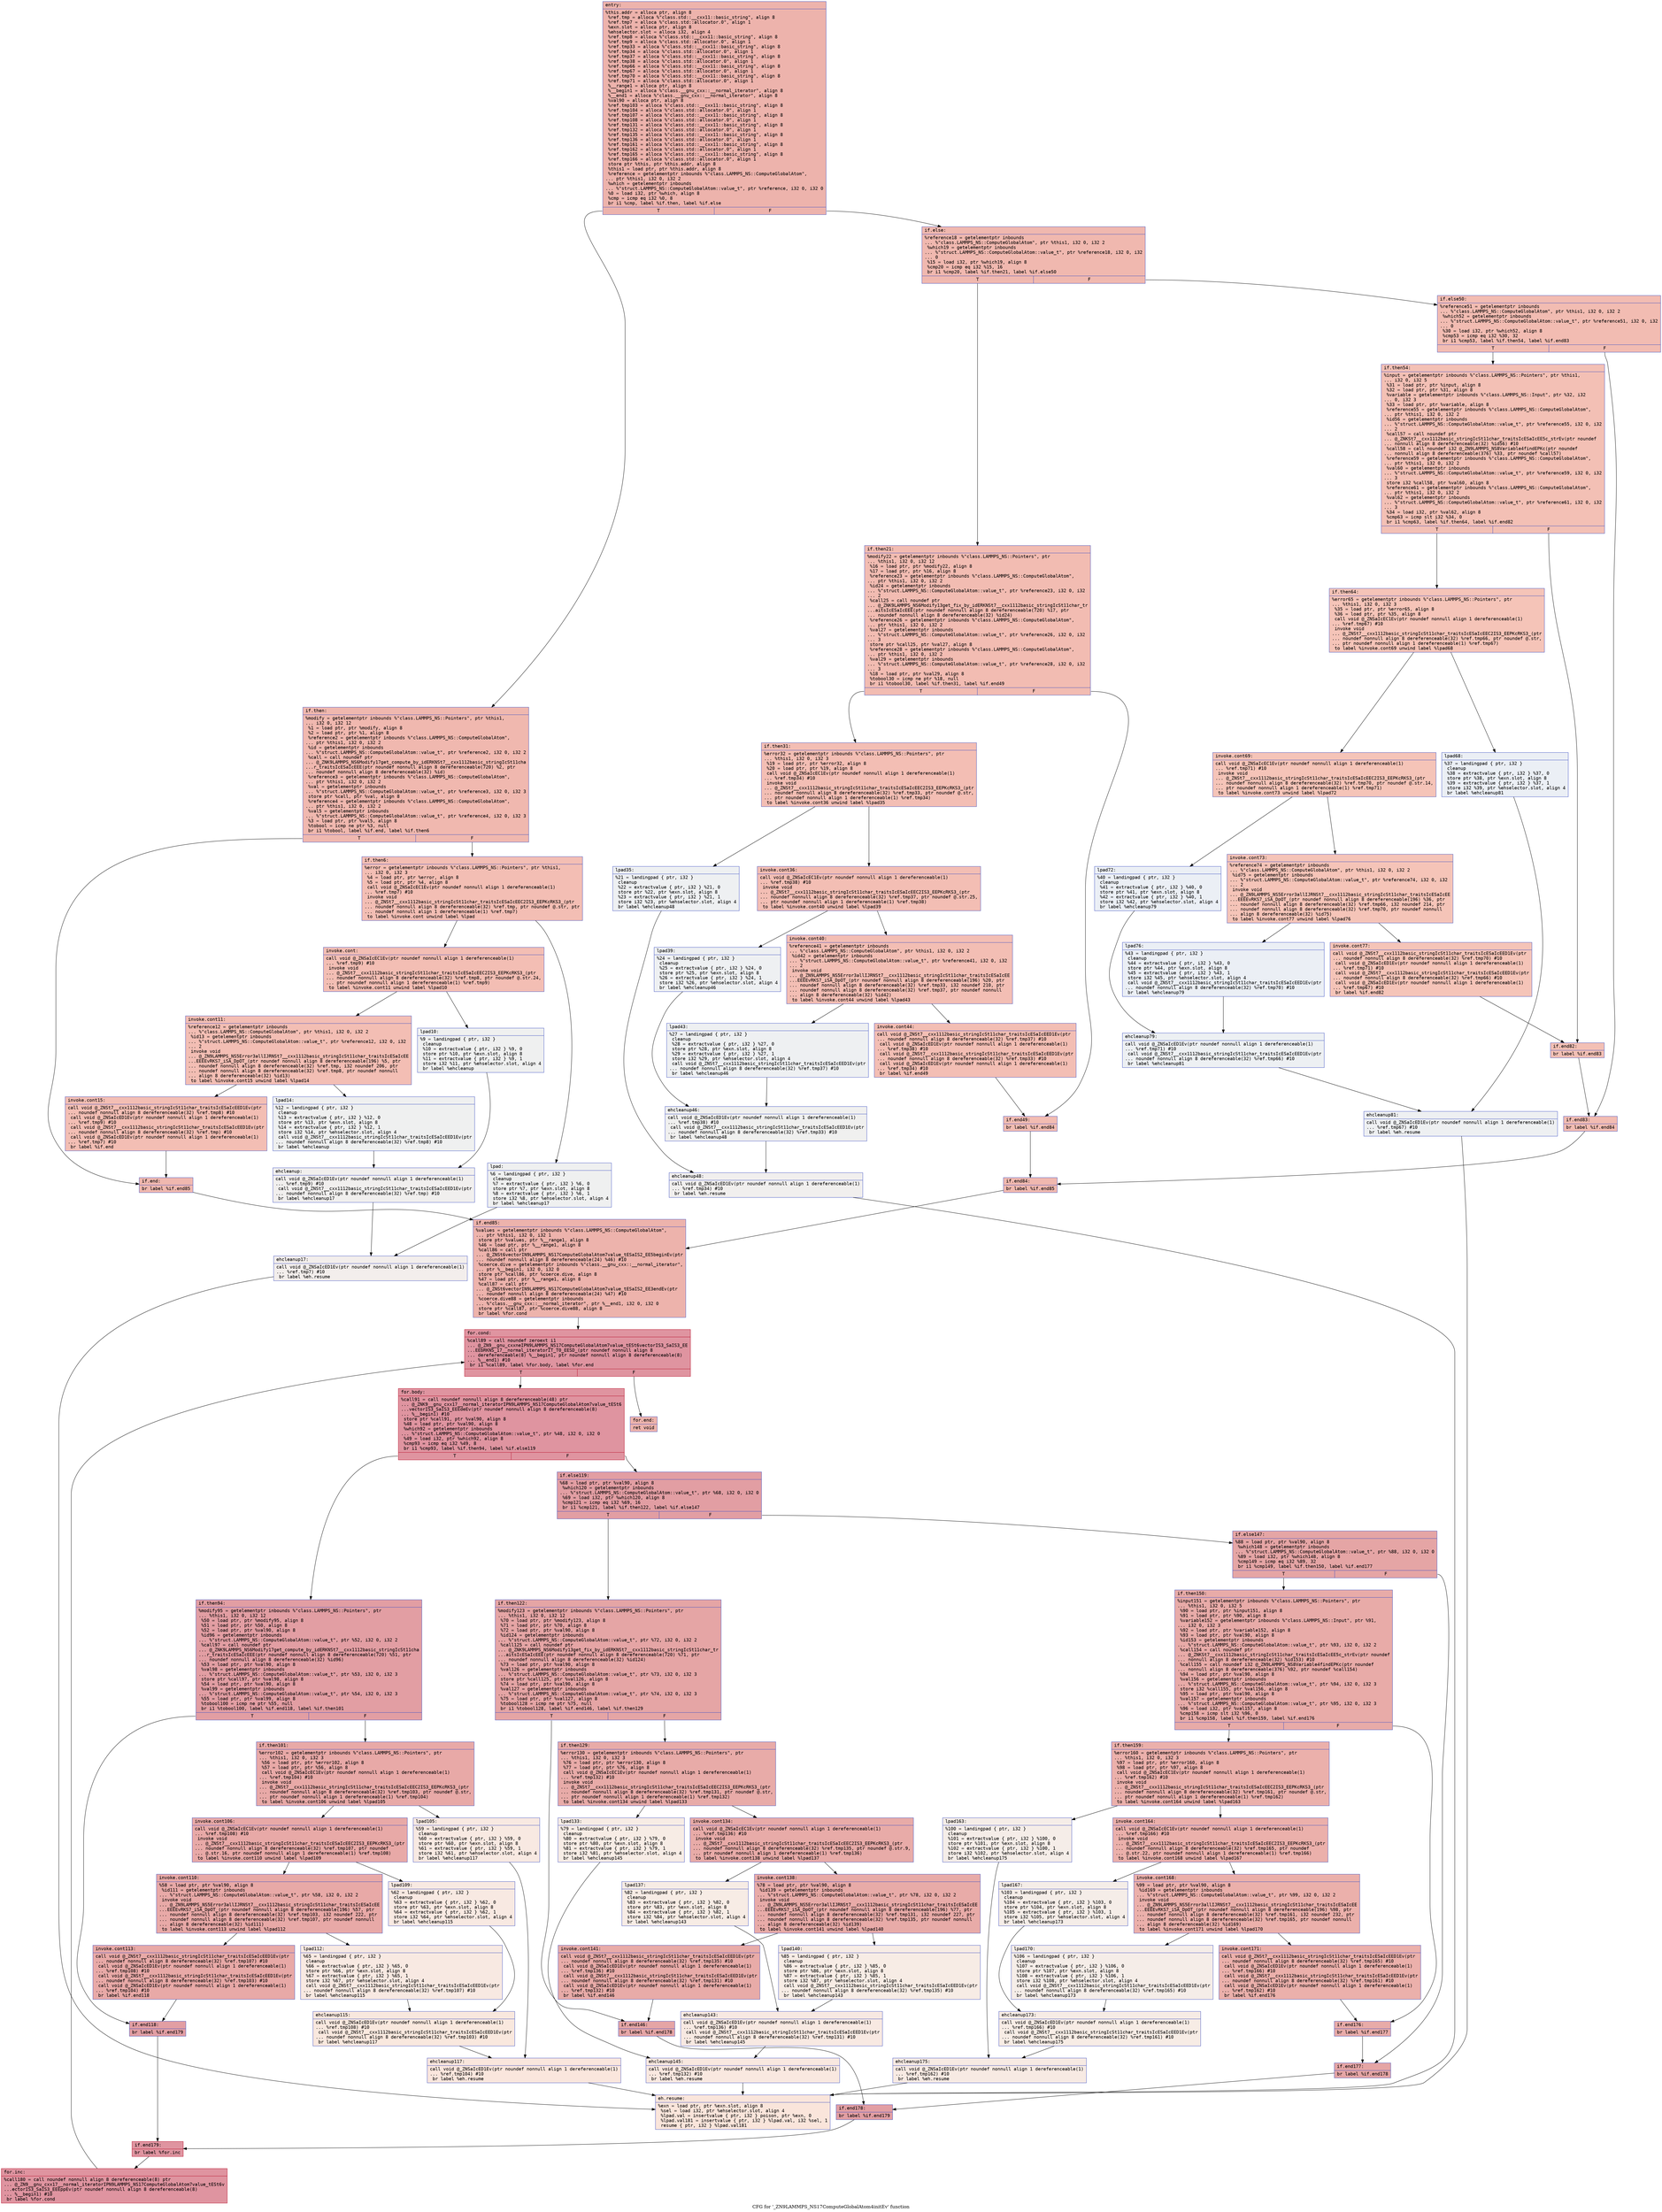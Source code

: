 digraph "CFG for '_ZN9LAMMPS_NS17ComputeGlobalAtom4initEv' function" {
	label="CFG for '_ZN9LAMMPS_NS17ComputeGlobalAtom4initEv' function";

	Node0x56131eb6e160 [shape=record,color="#3d50c3ff", style=filled, fillcolor="#d6524470" fontname="Courier",label="{entry:\l|  %this.addr = alloca ptr, align 8\l  %ref.tmp = alloca %\"class.std::__cxx11::basic_string\", align 8\l  %ref.tmp7 = alloca %\"class.std::allocator.0\", align 1\l  %exn.slot = alloca ptr, align 8\l  %ehselector.slot = alloca i32, align 4\l  %ref.tmp8 = alloca %\"class.std::__cxx11::basic_string\", align 8\l  %ref.tmp9 = alloca %\"class.std::allocator.0\", align 1\l  %ref.tmp33 = alloca %\"class.std::__cxx11::basic_string\", align 8\l  %ref.tmp34 = alloca %\"class.std::allocator.0\", align 1\l  %ref.tmp37 = alloca %\"class.std::__cxx11::basic_string\", align 8\l  %ref.tmp38 = alloca %\"class.std::allocator.0\", align 1\l  %ref.tmp66 = alloca %\"class.std::__cxx11::basic_string\", align 8\l  %ref.tmp67 = alloca %\"class.std::allocator.0\", align 1\l  %ref.tmp70 = alloca %\"class.std::__cxx11::basic_string\", align 8\l  %ref.tmp71 = alloca %\"class.std::allocator.0\", align 1\l  %__range1 = alloca ptr, align 8\l  %__begin1 = alloca %\"class.__gnu_cxx::__normal_iterator\", align 8\l  %__end1 = alloca %\"class.__gnu_cxx::__normal_iterator\", align 8\l  %val90 = alloca ptr, align 8\l  %ref.tmp103 = alloca %\"class.std::__cxx11::basic_string\", align 8\l  %ref.tmp104 = alloca %\"class.std::allocator.0\", align 1\l  %ref.tmp107 = alloca %\"class.std::__cxx11::basic_string\", align 8\l  %ref.tmp108 = alloca %\"class.std::allocator.0\", align 1\l  %ref.tmp131 = alloca %\"class.std::__cxx11::basic_string\", align 8\l  %ref.tmp132 = alloca %\"class.std::allocator.0\", align 1\l  %ref.tmp135 = alloca %\"class.std::__cxx11::basic_string\", align 8\l  %ref.tmp136 = alloca %\"class.std::allocator.0\", align 1\l  %ref.tmp161 = alloca %\"class.std::__cxx11::basic_string\", align 8\l  %ref.tmp162 = alloca %\"class.std::allocator.0\", align 1\l  %ref.tmp165 = alloca %\"class.std::__cxx11::basic_string\", align 8\l  %ref.tmp166 = alloca %\"class.std::allocator.0\", align 1\l  store ptr %this, ptr %this.addr, align 8\l  %this1 = load ptr, ptr %this.addr, align 8\l  %reference = getelementptr inbounds %\"class.LAMMPS_NS::ComputeGlobalAtom\",\l... ptr %this1, i32 0, i32 2\l  %which = getelementptr inbounds\l... %\"struct.LAMMPS_NS::ComputeGlobalAtom::value_t\", ptr %reference, i32 0, i32 0\l  %0 = load i32, ptr %which, align 8\l  %cmp = icmp eq i32 %0, 8\l  br i1 %cmp, label %if.then, label %if.else\l|{<s0>T|<s1>F}}"];
	Node0x56131eb6e160:s0 -> Node0x56131eb6fcc0[tooltip="entry -> if.then\nProbability 50.00%" ];
	Node0x56131eb6e160:s1 -> Node0x56131eb6fd30[tooltip="entry -> if.else\nProbability 50.00%" ];
	Node0x56131eb6fcc0 [shape=record,color="#3d50c3ff", style=filled, fillcolor="#dc5d4a70" fontname="Courier",label="{if.then:\l|  %modify = getelementptr inbounds %\"class.LAMMPS_NS::Pointers\", ptr %this1,\l... i32 0, i32 12\l  %1 = load ptr, ptr %modify, align 8\l  %2 = load ptr, ptr %1, align 8\l  %reference2 = getelementptr inbounds %\"class.LAMMPS_NS::ComputeGlobalAtom\",\l... ptr %this1, i32 0, i32 2\l  %id = getelementptr inbounds\l... %\"struct.LAMMPS_NS::ComputeGlobalAtom::value_t\", ptr %reference2, i32 0, i32 2\l  %call = call noundef ptr\l... @_ZNK9LAMMPS_NS6Modify17get_compute_by_idERKNSt7__cxx1112basic_stringIcSt11cha\l...r_traitsIcESaIcEEE(ptr noundef nonnull align 8 dereferenceable(720) %2, ptr\l... noundef nonnull align 8 dereferenceable(32) %id)\l  %reference3 = getelementptr inbounds %\"class.LAMMPS_NS::ComputeGlobalAtom\",\l... ptr %this1, i32 0, i32 2\l  %val = getelementptr inbounds\l... %\"struct.LAMMPS_NS::ComputeGlobalAtom::value_t\", ptr %reference3, i32 0, i32 3\l  store ptr %call, ptr %val, align 8\l  %reference4 = getelementptr inbounds %\"class.LAMMPS_NS::ComputeGlobalAtom\",\l... ptr %this1, i32 0, i32 2\l  %val5 = getelementptr inbounds\l... %\"struct.LAMMPS_NS::ComputeGlobalAtom::value_t\", ptr %reference4, i32 0, i32 3\l  %3 = load ptr, ptr %val5, align 8\l  %tobool = icmp ne ptr %3, null\l  br i1 %tobool, label %if.end, label %if.then6\l|{<s0>T|<s1>F}}"];
	Node0x56131eb6fcc0:s0 -> Node0x56131eb70980[tooltip="if.then -> if.end\nProbability 62.50%" ];
	Node0x56131eb6fcc0:s1 -> Node0x56131eb71010[tooltip="if.then -> if.then6\nProbability 37.50%" ];
	Node0x56131eb71010 [shape=record,color="#3d50c3ff", style=filled, fillcolor="#e36c5570" fontname="Courier",label="{if.then6:\l|  %error = getelementptr inbounds %\"class.LAMMPS_NS::Pointers\", ptr %this1,\l... i32 0, i32 3\l  %4 = load ptr, ptr %error, align 8\l  %5 = load ptr, ptr %4, align 8\l  call void @_ZNSaIcEC1Ev(ptr noundef nonnull align 1 dereferenceable(1)\l... %ref.tmp7) #10\l  invoke void\l... @_ZNSt7__cxx1112basic_stringIcSt11char_traitsIcESaIcEEC2IS3_EEPKcRKS3_(ptr\l... noundef nonnull align 8 dereferenceable(32) %ref.tmp, ptr noundef @.str, ptr\l... noundef nonnull align 1 dereferenceable(1) %ref.tmp7)\l          to label %invoke.cont unwind label %lpad\l}"];
	Node0x56131eb71010 -> Node0x56131eb714a0[tooltip="if.then6 -> invoke.cont\nProbability 100.00%" ];
	Node0x56131eb71010 -> Node0x56131eb71520[tooltip="if.then6 -> lpad\nProbability 0.00%" ];
	Node0x56131eb714a0 [shape=record,color="#3d50c3ff", style=filled, fillcolor="#e36c5570" fontname="Courier",label="{invoke.cont:\l|  call void @_ZNSaIcEC1Ev(ptr noundef nonnull align 1 dereferenceable(1)\l... %ref.tmp9) #10\l  invoke void\l... @_ZNSt7__cxx1112basic_stringIcSt11char_traitsIcESaIcEEC2IS3_EEPKcRKS3_(ptr\l... noundef nonnull align 8 dereferenceable(32) %ref.tmp8, ptr noundef @.str.24,\l... ptr noundef nonnull align 1 dereferenceable(1) %ref.tmp9)\l          to label %invoke.cont11 unwind label %lpad10\l}"];
	Node0x56131eb714a0 -> Node0x56131eb71840[tooltip="invoke.cont -> invoke.cont11\nProbability 100.00%" ];
	Node0x56131eb714a0 -> Node0x56131eb71890[tooltip="invoke.cont -> lpad10\nProbability 0.00%" ];
	Node0x56131eb71840 [shape=record,color="#3d50c3ff", style=filled, fillcolor="#e36c5570" fontname="Courier",label="{invoke.cont11:\l|  %reference12 = getelementptr inbounds\l... %\"class.LAMMPS_NS::ComputeGlobalAtom\", ptr %this1, i32 0, i32 2\l  %id13 = getelementptr inbounds\l... %\"struct.LAMMPS_NS::ComputeGlobalAtom::value_t\", ptr %reference12, i32 0, i32\l... 2\l  invoke void\l... @_ZN9LAMMPS_NS5Error3allIJRNSt7__cxx1112basic_stringIcSt11char_traitsIcESaIcEE\l...EEEEvRKS7_iSA_DpOT_(ptr noundef nonnull align 8 dereferenceable(196) %5, ptr\l... noundef nonnull align 8 dereferenceable(32) %ref.tmp, i32 noundef 206, ptr\l... noundef nonnull align 8 dereferenceable(32) %ref.tmp8, ptr noundef nonnull\l... align 8 dereferenceable(32) %id13)\l          to label %invoke.cont15 unwind label %lpad14\l}"];
	Node0x56131eb71840 -> Node0x56131eb717f0[tooltip="invoke.cont11 -> invoke.cont15\nProbability 100.00%" ];
	Node0x56131eb71840 -> Node0x56131eb71d00[tooltip="invoke.cont11 -> lpad14\nProbability 0.00%" ];
	Node0x56131eb717f0 [shape=record,color="#3d50c3ff", style=filled, fillcolor="#e36c5570" fontname="Courier",label="{invoke.cont15:\l|  call void @_ZNSt7__cxx1112basic_stringIcSt11char_traitsIcESaIcEED1Ev(ptr\l... noundef nonnull align 8 dereferenceable(32) %ref.tmp8) #10\l  call void @_ZNSaIcED1Ev(ptr noundef nonnull align 1 dereferenceable(1)\l... %ref.tmp9) #10\l  call void @_ZNSt7__cxx1112basic_stringIcSt11char_traitsIcESaIcEED1Ev(ptr\l... noundef nonnull align 8 dereferenceable(32) %ref.tmp) #10\l  call void @_ZNSaIcED1Ev(ptr noundef nonnull align 1 dereferenceable(1)\l... %ref.tmp7) #10\l  br label %if.end\l}"];
	Node0x56131eb717f0 -> Node0x56131eb70980[tooltip="invoke.cont15 -> if.end\nProbability 100.00%" ];
	Node0x56131eb71520 [shape=record,color="#3d50c3ff", style=filled, fillcolor="#dbdcde70" fontname="Courier",label="{lpad:\l|  %6 = landingpad \{ ptr, i32 \}\l          cleanup\l  %7 = extractvalue \{ ptr, i32 \} %6, 0\l  store ptr %7, ptr %exn.slot, align 8\l  %8 = extractvalue \{ ptr, i32 \} %6, 1\l  store i32 %8, ptr %ehselector.slot, align 4\l  br label %ehcleanup17\l}"];
	Node0x56131eb71520 -> Node0x56131eb724f0[tooltip="lpad -> ehcleanup17\nProbability 100.00%" ];
	Node0x56131eb71890 [shape=record,color="#3d50c3ff", style=filled, fillcolor="#dbdcde70" fontname="Courier",label="{lpad10:\l|  %9 = landingpad \{ ptr, i32 \}\l          cleanup\l  %10 = extractvalue \{ ptr, i32 \} %9, 0\l  store ptr %10, ptr %exn.slot, align 8\l  %11 = extractvalue \{ ptr, i32 \} %9, 1\l  store i32 %11, ptr %ehselector.slot, align 4\l  br label %ehcleanup\l}"];
	Node0x56131eb71890 -> Node0x56131eb727f0[tooltip="lpad10 -> ehcleanup\nProbability 100.00%" ];
	Node0x56131eb71d00 [shape=record,color="#3d50c3ff", style=filled, fillcolor="#dbdcde70" fontname="Courier",label="{lpad14:\l|  %12 = landingpad \{ ptr, i32 \}\l          cleanup\l  %13 = extractvalue \{ ptr, i32 \} %12, 0\l  store ptr %13, ptr %exn.slot, align 8\l  %14 = extractvalue \{ ptr, i32 \} %12, 1\l  store i32 %14, ptr %ehselector.slot, align 4\l  call void @_ZNSt7__cxx1112basic_stringIcSt11char_traitsIcESaIcEED1Ev(ptr\l... noundef nonnull align 8 dereferenceable(32) %ref.tmp8) #10\l  br label %ehcleanup\l}"];
	Node0x56131eb71d00 -> Node0x56131eb727f0[tooltip="lpad14 -> ehcleanup\nProbability 100.00%" ];
	Node0x56131eb727f0 [shape=record,color="#3d50c3ff", style=filled, fillcolor="#e0dbd870" fontname="Courier",label="{ehcleanup:\l|  call void @_ZNSaIcED1Ev(ptr noundef nonnull align 1 dereferenceable(1)\l... %ref.tmp9) #10\l  call void @_ZNSt7__cxx1112basic_stringIcSt11char_traitsIcESaIcEED1Ev(ptr\l... noundef nonnull align 8 dereferenceable(32) %ref.tmp) #10\l  br label %ehcleanup17\l}"];
	Node0x56131eb727f0 -> Node0x56131eb724f0[tooltip="ehcleanup -> ehcleanup17\nProbability 100.00%" ];
	Node0x56131eb724f0 [shape=record,color="#3d50c3ff", style=filled, fillcolor="#e3d9d370" fontname="Courier",label="{ehcleanup17:\l|  call void @_ZNSaIcED1Ev(ptr noundef nonnull align 1 dereferenceable(1)\l... %ref.tmp7) #10\l  br label %eh.resume\l}"];
	Node0x56131eb724f0 -> Node0x56131eb73100[tooltip="ehcleanup17 -> eh.resume\nProbability 100.00%" ];
	Node0x56131eb70980 [shape=record,color="#3d50c3ff", style=filled, fillcolor="#dc5d4a70" fontname="Courier",label="{if.end:\l|  br label %if.end85\l}"];
	Node0x56131eb70980 -> Node0x56131eb731c0[tooltip="if.end -> if.end85\nProbability 100.00%" ];
	Node0x56131eb6fd30 [shape=record,color="#3d50c3ff", style=filled, fillcolor="#dc5d4a70" fontname="Courier",label="{if.else:\l|  %reference18 = getelementptr inbounds\l... %\"class.LAMMPS_NS::ComputeGlobalAtom\", ptr %this1, i32 0, i32 2\l  %which19 = getelementptr inbounds\l... %\"struct.LAMMPS_NS::ComputeGlobalAtom::value_t\", ptr %reference18, i32 0, i32\l... 0\l  %15 = load i32, ptr %which19, align 8\l  %cmp20 = icmp eq i32 %15, 16\l  br i1 %cmp20, label %if.then21, label %if.else50\l|{<s0>T|<s1>F}}"];
	Node0x56131eb6fd30:s0 -> Node0x56131eb73590[tooltip="if.else -> if.then21\nProbability 50.00%" ];
	Node0x56131eb6fd30:s1 -> Node0x56131eb73610[tooltip="if.else -> if.else50\nProbability 50.00%" ];
	Node0x56131eb73590 [shape=record,color="#3d50c3ff", style=filled, fillcolor="#e1675170" fontname="Courier",label="{if.then21:\l|  %modify22 = getelementptr inbounds %\"class.LAMMPS_NS::Pointers\", ptr\l... %this1, i32 0, i32 12\l  %16 = load ptr, ptr %modify22, align 8\l  %17 = load ptr, ptr %16, align 8\l  %reference23 = getelementptr inbounds %\"class.LAMMPS_NS::ComputeGlobalAtom\",\l... ptr %this1, i32 0, i32 2\l  %id24 = getelementptr inbounds\l... %\"struct.LAMMPS_NS::ComputeGlobalAtom::value_t\", ptr %reference23, i32 0, i32\l... 2\l  %call25 = call noundef ptr\l... @_ZNK9LAMMPS_NS6Modify13get_fix_by_idERKNSt7__cxx1112basic_stringIcSt11char_tr\l...aitsIcESaIcEEE(ptr noundef nonnull align 8 dereferenceable(720) %17, ptr\l... noundef nonnull align 8 dereferenceable(32) %id24)\l  %reference26 = getelementptr inbounds %\"class.LAMMPS_NS::ComputeGlobalAtom\",\l... ptr %this1, i32 0, i32 2\l  %val27 = getelementptr inbounds\l... %\"struct.LAMMPS_NS::ComputeGlobalAtom::value_t\", ptr %reference26, i32 0, i32\l... 3\l  store ptr %call25, ptr %val27, align 8\l  %reference28 = getelementptr inbounds %\"class.LAMMPS_NS::ComputeGlobalAtom\",\l... ptr %this1, i32 0, i32 2\l  %val29 = getelementptr inbounds\l... %\"struct.LAMMPS_NS::ComputeGlobalAtom::value_t\", ptr %reference28, i32 0, i32\l... 3\l  %18 = load ptr, ptr %val29, align 8\l  %tobool30 = icmp ne ptr %18, null\l  br i1 %tobool30, label %if.then31, label %if.end49\l|{<s0>T|<s1>F}}"];
	Node0x56131eb73590:s0 -> Node0x56131eb74290[tooltip="if.then21 -> if.then31\nProbability 62.50%" ];
	Node0x56131eb73590:s1 -> Node0x56131eb74310[tooltip="if.then21 -> if.end49\nProbability 37.50%" ];
	Node0x56131eb74290 [shape=record,color="#3d50c3ff", style=filled, fillcolor="#e36c5570" fontname="Courier",label="{if.then31:\l|  %error32 = getelementptr inbounds %\"class.LAMMPS_NS::Pointers\", ptr\l... %this1, i32 0, i32 3\l  %19 = load ptr, ptr %error32, align 8\l  %20 = load ptr, ptr %19, align 8\l  call void @_ZNSaIcEC1Ev(ptr noundef nonnull align 1 dereferenceable(1)\l... %ref.tmp34) #10\l  invoke void\l... @_ZNSt7__cxx1112basic_stringIcSt11char_traitsIcESaIcEEC2IS3_EEPKcRKS3_(ptr\l... noundef nonnull align 8 dereferenceable(32) %ref.tmp33, ptr noundef @.str,\l... ptr noundef nonnull align 1 dereferenceable(1) %ref.tmp34)\l          to label %invoke.cont36 unwind label %lpad35\l}"];
	Node0x56131eb74290 -> Node0x56131eb74800[tooltip="if.then31 -> invoke.cont36\nProbability 100.00%" ];
	Node0x56131eb74290 -> Node0x56131eb74880[tooltip="if.then31 -> lpad35\nProbability 0.00%" ];
	Node0x56131eb74800 [shape=record,color="#3d50c3ff", style=filled, fillcolor="#e36c5570" fontname="Courier",label="{invoke.cont36:\l|  call void @_ZNSaIcEC1Ev(ptr noundef nonnull align 1 dereferenceable(1)\l... %ref.tmp38) #10\l  invoke void\l... @_ZNSt7__cxx1112basic_stringIcSt11char_traitsIcESaIcEEC2IS3_EEPKcRKS3_(ptr\l... noundef nonnull align 8 dereferenceable(32) %ref.tmp37, ptr noundef @.str.25,\l... ptr noundef nonnull align 1 dereferenceable(1) %ref.tmp38)\l          to label %invoke.cont40 unwind label %lpad39\l}"];
	Node0x56131eb74800 -> Node0x56131eb74c00[tooltip="invoke.cont36 -> invoke.cont40\nProbability 100.00%" ];
	Node0x56131eb74800 -> Node0x56131eb74c50[tooltip="invoke.cont36 -> lpad39\nProbability 0.00%" ];
	Node0x56131eb74c00 [shape=record,color="#3d50c3ff", style=filled, fillcolor="#e36c5570" fontname="Courier",label="{invoke.cont40:\l|  %reference41 = getelementptr inbounds\l... %\"class.LAMMPS_NS::ComputeGlobalAtom\", ptr %this1, i32 0, i32 2\l  %id42 = getelementptr inbounds\l... %\"struct.LAMMPS_NS::ComputeGlobalAtom::value_t\", ptr %reference41, i32 0, i32\l... 2\l  invoke void\l... @_ZN9LAMMPS_NS5Error3allIJRNSt7__cxx1112basic_stringIcSt11char_traitsIcESaIcEE\l...EEEEvRKS7_iSA_DpOT_(ptr noundef nonnull align 8 dereferenceable(196) %20, ptr\l... noundef nonnull align 8 dereferenceable(32) %ref.tmp33, i32 noundef 210, ptr\l... noundef nonnull align 8 dereferenceable(32) %ref.tmp37, ptr noundef nonnull\l... align 8 dereferenceable(32) %id42)\l          to label %invoke.cont44 unwind label %lpad43\l}"];
	Node0x56131eb74c00 -> Node0x56131eb74bb0[tooltip="invoke.cont40 -> invoke.cont44\nProbability 100.00%" ];
	Node0x56131eb74c00 -> Node0x56131eb750c0[tooltip="invoke.cont40 -> lpad43\nProbability 0.00%" ];
	Node0x56131eb74bb0 [shape=record,color="#3d50c3ff", style=filled, fillcolor="#e36c5570" fontname="Courier",label="{invoke.cont44:\l|  call void @_ZNSt7__cxx1112basic_stringIcSt11char_traitsIcESaIcEED1Ev(ptr\l... noundef nonnull align 8 dereferenceable(32) %ref.tmp37) #10\l  call void @_ZNSaIcED1Ev(ptr noundef nonnull align 1 dereferenceable(1)\l... %ref.tmp38) #10\l  call void @_ZNSt7__cxx1112basic_stringIcSt11char_traitsIcESaIcEED1Ev(ptr\l... noundef nonnull align 8 dereferenceable(32) %ref.tmp33) #10\l  call void @_ZNSaIcED1Ev(ptr noundef nonnull align 1 dereferenceable(1)\l... %ref.tmp34) #10\l  br label %if.end49\l}"];
	Node0x56131eb74bb0 -> Node0x56131eb74310[tooltip="invoke.cont44 -> if.end49\nProbability 100.00%" ];
	Node0x56131eb74880 [shape=record,color="#3d50c3ff", style=filled, fillcolor="#d9dce170" fontname="Courier",label="{lpad35:\l|  %21 = landingpad \{ ptr, i32 \}\l          cleanup\l  %22 = extractvalue \{ ptr, i32 \} %21, 0\l  store ptr %22, ptr %exn.slot, align 8\l  %23 = extractvalue \{ ptr, i32 \} %21, 1\l  store i32 %23, ptr %ehselector.slot, align 4\l  br label %ehcleanup48\l}"];
	Node0x56131eb74880 -> Node0x56131eb75a10[tooltip="lpad35 -> ehcleanup48\nProbability 100.00%" ];
	Node0x56131eb74c50 [shape=record,color="#3d50c3ff", style=filled, fillcolor="#d9dce170" fontname="Courier",label="{lpad39:\l|  %24 = landingpad \{ ptr, i32 \}\l          cleanup\l  %25 = extractvalue \{ ptr, i32 \} %24, 0\l  store ptr %25, ptr %exn.slot, align 8\l  %26 = extractvalue \{ ptr, i32 \} %24, 1\l  store i32 %26, ptr %ehselector.slot, align 4\l  br label %ehcleanup46\l}"];
	Node0x56131eb74c50 -> Node0x56131eb75d10[tooltip="lpad39 -> ehcleanup46\nProbability 100.00%" ];
	Node0x56131eb750c0 [shape=record,color="#3d50c3ff", style=filled, fillcolor="#d9dce170" fontname="Courier",label="{lpad43:\l|  %27 = landingpad \{ ptr, i32 \}\l          cleanup\l  %28 = extractvalue \{ ptr, i32 \} %27, 0\l  store ptr %28, ptr %exn.slot, align 8\l  %29 = extractvalue \{ ptr, i32 \} %27, 1\l  store i32 %29, ptr %ehselector.slot, align 4\l  call void @_ZNSt7__cxx1112basic_stringIcSt11char_traitsIcESaIcEED1Ev(ptr\l... noundef nonnull align 8 dereferenceable(32) %ref.tmp37) #10\l  br label %ehcleanup46\l}"];
	Node0x56131eb750c0 -> Node0x56131eb75d10[tooltip="lpad43 -> ehcleanup46\nProbability 100.00%" ];
	Node0x56131eb75d10 [shape=record,color="#3d50c3ff", style=filled, fillcolor="#dedcdb70" fontname="Courier",label="{ehcleanup46:\l|  call void @_ZNSaIcED1Ev(ptr noundef nonnull align 1 dereferenceable(1)\l... %ref.tmp38) #10\l  call void @_ZNSt7__cxx1112basic_stringIcSt11char_traitsIcESaIcEED1Ev(ptr\l... noundef nonnull align 8 dereferenceable(32) %ref.tmp33) #10\l  br label %ehcleanup48\l}"];
	Node0x56131eb75d10 -> Node0x56131eb75a10[tooltip="ehcleanup46 -> ehcleanup48\nProbability 100.00%" ];
	Node0x56131eb75a10 [shape=record,color="#3d50c3ff", style=filled, fillcolor="#e0dbd870" fontname="Courier",label="{ehcleanup48:\l|  call void @_ZNSaIcED1Ev(ptr noundef nonnull align 1 dereferenceable(1)\l... %ref.tmp34) #10\l  br label %eh.resume\l}"];
	Node0x56131eb75a10 -> Node0x56131eb73100[tooltip="ehcleanup48 -> eh.resume\nProbability 100.00%" ];
	Node0x56131eb74310 [shape=record,color="#3d50c3ff", style=filled, fillcolor="#e1675170" fontname="Courier",label="{if.end49:\l|  br label %if.end84\l}"];
	Node0x56131eb74310 -> Node0x56131eb76690[tooltip="if.end49 -> if.end84\nProbability 100.00%" ];
	Node0x56131eb73610 [shape=record,color="#3d50c3ff", style=filled, fillcolor="#e1675170" fontname="Courier",label="{if.else50:\l|  %reference51 = getelementptr inbounds\l... %\"class.LAMMPS_NS::ComputeGlobalAtom\", ptr %this1, i32 0, i32 2\l  %which52 = getelementptr inbounds\l... %\"struct.LAMMPS_NS::ComputeGlobalAtom::value_t\", ptr %reference51, i32 0, i32\l... 0\l  %30 = load i32, ptr %which52, align 8\l  %cmp53 = icmp eq i32 %30, 32\l  br i1 %cmp53, label %if.then54, label %if.end83\l|{<s0>T|<s1>F}}"];
	Node0x56131eb73610:s0 -> Node0x56131eb76a30[tooltip="if.else50 -> if.then54\nProbability 50.00%" ];
	Node0x56131eb73610:s1 -> Node0x56131eb76ab0[tooltip="if.else50 -> if.end83\nProbability 50.00%" ];
	Node0x56131eb76a30 [shape=record,color="#3d50c3ff", style=filled, fillcolor="#e5705870" fontname="Courier",label="{if.then54:\l|  %input = getelementptr inbounds %\"class.LAMMPS_NS::Pointers\", ptr %this1,\l... i32 0, i32 5\l  %31 = load ptr, ptr %input, align 8\l  %32 = load ptr, ptr %31, align 8\l  %variable = getelementptr inbounds %\"class.LAMMPS_NS::Input\", ptr %32, i32\l... 0, i32 3\l  %33 = load ptr, ptr %variable, align 8\l  %reference55 = getelementptr inbounds %\"class.LAMMPS_NS::ComputeGlobalAtom\",\l... ptr %this1, i32 0, i32 2\l  %id56 = getelementptr inbounds\l... %\"struct.LAMMPS_NS::ComputeGlobalAtom::value_t\", ptr %reference55, i32 0, i32\l... 2\l  %call57 = call noundef ptr\l... @_ZNKSt7__cxx1112basic_stringIcSt11char_traitsIcESaIcEE5c_strEv(ptr noundef\l... nonnull align 8 dereferenceable(32) %id56) #10\l  %call58 = call noundef i32 @_ZN9LAMMPS_NS8Variable4findEPKc(ptr noundef\l... nonnull align 8 dereferenceable(376) %33, ptr noundef %call57)\l  %reference59 = getelementptr inbounds %\"class.LAMMPS_NS::ComputeGlobalAtom\",\l... ptr %this1, i32 0, i32 2\l  %val60 = getelementptr inbounds\l... %\"struct.LAMMPS_NS::ComputeGlobalAtom::value_t\", ptr %reference59, i32 0, i32\l... 3\l  store i32 %call58, ptr %val60, align 8\l  %reference61 = getelementptr inbounds %\"class.LAMMPS_NS::ComputeGlobalAtom\",\l... ptr %this1, i32 0, i32 2\l  %val62 = getelementptr inbounds\l... %\"struct.LAMMPS_NS::ComputeGlobalAtom::value_t\", ptr %reference61, i32 0, i32\l... 3\l  %34 = load i32, ptr %val62, align 8\l  %cmp63 = icmp slt i32 %34, 0\l  br i1 %cmp63, label %if.then64, label %if.end82\l|{<s0>T|<s1>F}}"];
	Node0x56131eb76a30:s0 -> Node0x56131eb77ed0[tooltip="if.then54 -> if.then64\nProbability 37.50%" ];
	Node0x56131eb76a30:s1 -> Node0x56131eb77f50[tooltip="if.then54 -> if.end82\nProbability 62.50%" ];
	Node0x56131eb77ed0 [shape=record,color="#3d50c3ff", style=filled, fillcolor="#e97a5f70" fontname="Courier",label="{if.then64:\l|  %error65 = getelementptr inbounds %\"class.LAMMPS_NS::Pointers\", ptr\l... %this1, i32 0, i32 3\l  %35 = load ptr, ptr %error65, align 8\l  %36 = load ptr, ptr %35, align 8\l  call void @_ZNSaIcEC1Ev(ptr noundef nonnull align 1 dereferenceable(1)\l... %ref.tmp67) #10\l  invoke void\l... @_ZNSt7__cxx1112basic_stringIcSt11char_traitsIcESaIcEEC2IS3_EEPKcRKS3_(ptr\l... noundef nonnull align 8 dereferenceable(32) %ref.tmp66, ptr noundef @.str,\l... ptr noundef nonnull align 1 dereferenceable(1) %ref.tmp67)\l          to label %invoke.cont69 unwind label %lpad68\l}"];
	Node0x56131eb77ed0 -> Node0x56131eb783e0[tooltip="if.then64 -> invoke.cont69\nProbability 100.00%" ];
	Node0x56131eb77ed0 -> Node0x56131eb78460[tooltip="if.then64 -> lpad68\nProbability 0.00%" ];
	Node0x56131eb783e0 [shape=record,color="#3d50c3ff", style=filled, fillcolor="#e97a5f70" fontname="Courier",label="{invoke.cont69:\l|  call void @_ZNSaIcEC1Ev(ptr noundef nonnull align 1 dereferenceable(1)\l... %ref.tmp71) #10\l  invoke void\l... @_ZNSt7__cxx1112basic_stringIcSt11char_traitsIcESaIcEEC2IS3_EEPKcRKS3_(ptr\l... noundef nonnull align 8 dereferenceable(32) %ref.tmp70, ptr noundef @.str.14,\l... ptr noundef nonnull align 1 dereferenceable(1) %ref.tmp71)\l          to label %invoke.cont73 unwind label %lpad72\l}"];
	Node0x56131eb783e0 -> Node0x56131eb787e0[tooltip="invoke.cont69 -> invoke.cont73\nProbability 100.00%" ];
	Node0x56131eb783e0 -> Node0x56131eb78830[tooltip="invoke.cont69 -> lpad72\nProbability 0.00%" ];
	Node0x56131eb787e0 [shape=record,color="#3d50c3ff", style=filled, fillcolor="#e97a5f70" fontname="Courier",label="{invoke.cont73:\l|  %reference74 = getelementptr inbounds\l... %\"class.LAMMPS_NS::ComputeGlobalAtom\", ptr %this1, i32 0, i32 2\l  %id75 = getelementptr inbounds\l... %\"struct.LAMMPS_NS::ComputeGlobalAtom::value_t\", ptr %reference74, i32 0, i32\l... 2\l  invoke void\l... @_ZN9LAMMPS_NS5Error3allIJRNSt7__cxx1112basic_stringIcSt11char_traitsIcESaIcEE\l...EEEEvRKS7_iSA_DpOT_(ptr noundef nonnull align 8 dereferenceable(196) %36, ptr\l... noundef nonnull align 8 dereferenceable(32) %ref.tmp66, i32 noundef 214, ptr\l... noundef nonnull align 8 dereferenceable(32) %ref.tmp70, ptr noundef nonnull\l... align 8 dereferenceable(32) %id75)\l          to label %invoke.cont77 unwind label %lpad76\l}"];
	Node0x56131eb787e0 -> Node0x56131eb78790[tooltip="invoke.cont73 -> invoke.cont77\nProbability 100.00%" ];
	Node0x56131eb787e0 -> Node0x56131eb78d10[tooltip="invoke.cont73 -> lpad76\nProbability 0.00%" ];
	Node0x56131eb78790 [shape=record,color="#3d50c3ff", style=filled, fillcolor="#e97a5f70" fontname="Courier",label="{invoke.cont77:\l|  call void @_ZNSt7__cxx1112basic_stringIcSt11char_traitsIcESaIcEED1Ev(ptr\l... noundef nonnull align 8 dereferenceable(32) %ref.tmp70) #10\l  call void @_ZNSaIcED1Ev(ptr noundef nonnull align 1 dereferenceable(1)\l... %ref.tmp71) #10\l  call void @_ZNSt7__cxx1112basic_stringIcSt11char_traitsIcESaIcEED1Ev(ptr\l... noundef nonnull align 8 dereferenceable(32) %ref.tmp66) #10\l  call void @_ZNSaIcED1Ev(ptr noundef nonnull align 1 dereferenceable(1)\l... %ref.tmp67) #10\l  br label %if.end82\l}"];
	Node0x56131eb78790 -> Node0x56131eb77f50[tooltip="invoke.cont77 -> if.end82\nProbability 100.00%" ];
	Node0x56131eb78460 [shape=record,color="#3d50c3ff", style=filled, fillcolor="#d1dae970" fontname="Courier",label="{lpad68:\l|  %37 = landingpad \{ ptr, i32 \}\l          cleanup\l  %38 = extractvalue \{ ptr, i32 \} %37, 0\l  store ptr %38, ptr %exn.slot, align 8\l  %39 = extractvalue \{ ptr, i32 \} %37, 1\l  store i32 %39, ptr %ehselector.slot, align 4\l  br label %ehcleanup81\l}"];
	Node0x56131eb78460 -> Node0x56131eb796d0[tooltip="lpad68 -> ehcleanup81\nProbability 100.00%" ];
	Node0x56131eb78830 [shape=record,color="#3d50c3ff", style=filled, fillcolor="#d1dae970" fontname="Courier",label="{lpad72:\l|  %40 = landingpad \{ ptr, i32 \}\l          cleanup\l  %41 = extractvalue \{ ptr, i32 \} %40, 0\l  store ptr %41, ptr %exn.slot, align 8\l  %42 = extractvalue \{ ptr, i32 \} %40, 1\l  store i32 %42, ptr %ehselector.slot, align 4\l  br label %ehcleanup79\l}"];
	Node0x56131eb78830 -> Node0x56131eb799d0[tooltip="lpad72 -> ehcleanup79\nProbability 100.00%" ];
	Node0x56131eb78d10 [shape=record,color="#3d50c3ff", style=filled, fillcolor="#d1dae970" fontname="Courier",label="{lpad76:\l|  %43 = landingpad \{ ptr, i32 \}\l          cleanup\l  %44 = extractvalue \{ ptr, i32 \} %43, 0\l  store ptr %44, ptr %exn.slot, align 8\l  %45 = extractvalue \{ ptr, i32 \} %43, 1\l  store i32 %45, ptr %ehselector.slot, align 4\l  call void @_ZNSt7__cxx1112basic_stringIcSt11char_traitsIcESaIcEED1Ev(ptr\l... noundef nonnull align 8 dereferenceable(32) %ref.tmp70) #10\l  br label %ehcleanup79\l}"];
	Node0x56131eb78d10 -> Node0x56131eb799d0[tooltip="lpad76 -> ehcleanup79\nProbability 100.00%" ];
	Node0x56131eb799d0 [shape=record,color="#3d50c3ff", style=filled, fillcolor="#d6dce470" fontname="Courier",label="{ehcleanup79:\l|  call void @_ZNSaIcED1Ev(ptr noundef nonnull align 1 dereferenceable(1)\l... %ref.tmp71) #10\l  call void @_ZNSt7__cxx1112basic_stringIcSt11char_traitsIcESaIcEED1Ev(ptr\l... noundef nonnull align 8 dereferenceable(32) %ref.tmp66) #10\l  br label %ehcleanup81\l}"];
	Node0x56131eb799d0 -> Node0x56131eb796d0[tooltip="ehcleanup79 -> ehcleanup81\nProbability 100.00%" ];
	Node0x56131eb796d0 [shape=record,color="#3d50c3ff", style=filled, fillcolor="#d9dce170" fontname="Courier",label="{ehcleanup81:\l|  call void @_ZNSaIcED1Ev(ptr noundef nonnull align 1 dereferenceable(1)\l... %ref.tmp67) #10\l  br label %eh.resume\l}"];
	Node0x56131eb796d0 -> Node0x56131eb73100[tooltip="ehcleanup81 -> eh.resume\nProbability 100.00%" ];
	Node0x56131eb77f50 [shape=record,color="#3d50c3ff", style=filled, fillcolor="#e5705870" fontname="Courier",label="{if.end82:\l|  br label %if.end83\l}"];
	Node0x56131eb77f50 -> Node0x56131eb76ab0[tooltip="if.end82 -> if.end83\nProbability 100.00%" ];
	Node0x56131eb76ab0 [shape=record,color="#3d50c3ff", style=filled, fillcolor="#e1675170" fontname="Courier",label="{if.end83:\l|  br label %if.end84\l}"];
	Node0x56131eb76ab0 -> Node0x56131eb76690[tooltip="if.end83 -> if.end84\nProbability 100.00%" ];
	Node0x56131eb76690 [shape=record,color="#3d50c3ff", style=filled, fillcolor="#dc5d4a70" fontname="Courier",label="{if.end84:\l|  br label %if.end85\l}"];
	Node0x56131eb76690 -> Node0x56131eb731c0[tooltip="if.end84 -> if.end85\nProbability 100.00%" ];
	Node0x56131eb731c0 [shape=record,color="#3d50c3ff", style=filled, fillcolor="#d6524470" fontname="Courier",label="{if.end85:\l|  %values = getelementptr inbounds %\"class.LAMMPS_NS::ComputeGlobalAtom\",\l... ptr %this1, i32 0, i32 1\l  store ptr %values, ptr %__range1, align 8\l  %46 = load ptr, ptr %__range1, align 8\l  %call86 = call ptr\l... @_ZNSt6vectorIN9LAMMPS_NS17ComputeGlobalAtom7value_tESaIS2_EE5beginEv(ptr\l... noundef nonnull align 8 dereferenceable(24) %46) #10\l  %coerce.dive = getelementptr inbounds %\"class.__gnu_cxx::__normal_iterator\",\l... ptr %__begin1, i32 0, i32 0\l  store ptr %call86, ptr %coerce.dive, align 8\l  %47 = load ptr, ptr %__range1, align 8\l  %call87 = call ptr\l... @_ZNSt6vectorIN9LAMMPS_NS17ComputeGlobalAtom7value_tESaIS2_EE3endEv(ptr\l... noundef nonnull align 8 dereferenceable(24) %47) #10\l  %coerce.dive88 = getelementptr inbounds\l... %\"class.__gnu_cxx::__normal_iterator\", ptr %__end1, i32 0, i32 0\l  store ptr %call87, ptr %coerce.dive88, align 8\l  br label %for.cond\l}"];
	Node0x56131eb731c0 -> Node0x56131eb7a680[tooltip="if.end85 -> for.cond\nProbability 100.00%" ];
	Node0x56131eb7a680 [shape=record,color="#b70d28ff", style=filled, fillcolor="#b70d2870" fontname="Courier",label="{for.cond:\l|  %call89 = call noundef zeroext i1\l... @_ZN9__gnu_cxxneIPN9LAMMPS_NS17ComputeGlobalAtom7value_tESt6vectorIS3_SaIS3_EE\l...EEbRKNS_17__normal_iteratorIT_T0_EESD_(ptr noundef nonnull align 8\l... dereferenceable(8) %__begin1, ptr noundef nonnull align 8 dereferenceable(8)\l... %__end1) #10\l  br i1 %call89, label %for.body, label %for.end\l|{<s0>T|<s1>F}}"];
	Node0x56131eb7a680:s0 -> Node0x56131eb7b7c0[tooltip="for.cond -> for.body\nProbability 96.88%" ];
	Node0x56131eb7a680:s1 -> Node0x56131eb7b840[tooltip="for.cond -> for.end\nProbability 3.12%" ];
	Node0x56131eb7b7c0 [shape=record,color="#b70d28ff", style=filled, fillcolor="#b70d2870" fontname="Courier",label="{for.body:\l|  %call91 = call noundef nonnull align 8 dereferenceable(48) ptr\l... @_ZNK9__gnu_cxx17__normal_iteratorIPN9LAMMPS_NS17ComputeGlobalAtom7value_tESt6\l...vectorIS3_SaIS3_EEEdeEv(ptr noundef nonnull align 8 dereferenceable(8)\l... %__begin1) #10\l  store ptr %call91, ptr %val90, align 8\l  %48 = load ptr, ptr %val90, align 8\l  %which92 = getelementptr inbounds\l... %\"struct.LAMMPS_NS::ComputeGlobalAtom::value_t\", ptr %48, i32 0, i32 0\l  %49 = load i32, ptr %which92, align 8\l  %cmp93 = icmp eq i32 %49, 8\l  br i1 %cmp93, label %if.then94, label %if.else119\l|{<s0>T|<s1>F}}"];
	Node0x56131eb7b7c0:s0 -> Node0x56131eb7bd80[tooltip="for.body -> if.then94\nProbability 50.00%" ];
	Node0x56131eb7b7c0:s1 -> Node0x56131eb7be00[tooltip="for.body -> if.else119\nProbability 50.00%" ];
	Node0x56131eb7bd80 [shape=record,color="#3d50c3ff", style=filled, fillcolor="#be242e70" fontname="Courier",label="{if.then94:\l|  %modify95 = getelementptr inbounds %\"class.LAMMPS_NS::Pointers\", ptr\l... %this1, i32 0, i32 12\l  %50 = load ptr, ptr %modify95, align 8\l  %51 = load ptr, ptr %50, align 8\l  %52 = load ptr, ptr %val90, align 8\l  %id96 = getelementptr inbounds\l... %\"struct.LAMMPS_NS::ComputeGlobalAtom::value_t\", ptr %52, i32 0, i32 2\l  %call97 = call noundef ptr\l... @_ZNK9LAMMPS_NS6Modify17get_compute_by_idERKNSt7__cxx1112basic_stringIcSt11cha\l...r_traitsIcESaIcEEE(ptr noundef nonnull align 8 dereferenceable(720) %51, ptr\l... noundef nonnull align 8 dereferenceable(32) %id96)\l  %53 = load ptr, ptr %val90, align 8\l  %val98 = getelementptr inbounds\l... %\"struct.LAMMPS_NS::ComputeGlobalAtom::value_t\", ptr %53, i32 0, i32 3\l  store ptr %call97, ptr %val98, align 8\l  %54 = load ptr, ptr %val90, align 8\l  %val99 = getelementptr inbounds\l... %\"struct.LAMMPS_NS::ComputeGlobalAtom::value_t\", ptr %54, i32 0, i32 3\l  %55 = load ptr, ptr %val99, align 8\l  %tobool100 = icmp ne ptr %55, null\l  br i1 %tobool100, label %if.end118, label %if.then101\l|{<s0>T|<s1>F}}"];
	Node0x56131eb7bd80:s0 -> Node0x56131eb7c850[tooltip="if.then94 -> if.end118\nProbability 62.50%" ];
	Node0x56131eb7bd80:s1 -> Node0x56131eb7c8d0[tooltip="if.then94 -> if.then101\nProbability 37.50%" ];
	Node0x56131eb7c8d0 [shape=record,color="#3d50c3ff", style=filled, fillcolor="#ca3b3770" fontname="Courier",label="{if.then101:\l|  %error102 = getelementptr inbounds %\"class.LAMMPS_NS::Pointers\", ptr\l... %this1, i32 0, i32 3\l  %56 = load ptr, ptr %error102, align 8\l  %57 = load ptr, ptr %56, align 8\l  call void @_ZNSaIcEC1Ev(ptr noundef nonnull align 1 dereferenceable(1)\l... %ref.tmp104) #10\l  invoke void\l... @_ZNSt7__cxx1112basic_stringIcSt11char_traitsIcESaIcEEC2IS3_EEPKcRKS3_(ptr\l... noundef nonnull align 8 dereferenceable(32) %ref.tmp103, ptr noundef @.str,\l... ptr noundef nonnull align 1 dereferenceable(1) %ref.tmp104)\l          to label %invoke.cont106 unwind label %lpad105\l}"];
	Node0x56131eb7c8d0 -> Node0x56131eb7cd70[tooltip="if.then101 -> invoke.cont106\nProbability 100.00%" ];
	Node0x56131eb7c8d0 -> Node0x56131eb7cdf0[tooltip="if.then101 -> lpad105\nProbability 0.00%" ];
	Node0x56131eb7cd70 [shape=record,color="#3d50c3ff", style=filled, fillcolor="#ca3b3770" fontname="Courier",label="{invoke.cont106:\l|  call void @_ZNSaIcEC1Ev(ptr noundef nonnull align 1 dereferenceable(1)\l... %ref.tmp108) #10\l  invoke void\l... @_ZNSt7__cxx1112basic_stringIcSt11char_traitsIcESaIcEEC2IS3_EEPKcRKS3_(ptr\l... noundef nonnull align 8 dereferenceable(32) %ref.tmp107, ptr noundef\l... @.str.16, ptr noundef nonnull align 1 dereferenceable(1) %ref.tmp108)\l          to label %invoke.cont110 unwind label %lpad109\l}"];
	Node0x56131eb7cd70 -> Node0x56131eb7d110[tooltip="invoke.cont106 -> invoke.cont110\nProbability 100.00%" ];
	Node0x56131eb7cd70 -> Node0x56131eb7d160[tooltip="invoke.cont106 -> lpad109\nProbability 0.00%" ];
	Node0x56131eb7d110 [shape=record,color="#3d50c3ff", style=filled, fillcolor="#ca3b3770" fontname="Courier",label="{invoke.cont110:\l|  %58 = load ptr, ptr %val90, align 8\l  %id111 = getelementptr inbounds\l... %\"struct.LAMMPS_NS::ComputeGlobalAtom::value_t\", ptr %58, i32 0, i32 2\l  invoke void\l... @_ZN9LAMMPS_NS5Error3allIJRNSt7__cxx1112basic_stringIcSt11char_traitsIcESaIcEE\l...EEEEvRKS7_iSA_DpOT_(ptr noundef nonnull align 8 dereferenceable(196) %57, ptr\l... noundef nonnull align 8 dereferenceable(32) %ref.tmp103, i32 noundef 222, ptr\l... noundef nonnull align 8 dereferenceable(32) %ref.tmp107, ptr noundef nonnull\l... align 8 dereferenceable(32) %id111)\l          to label %invoke.cont113 unwind label %lpad112\l}"];
	Node0x56131eb7d110 -> Node0x56131eb7d0c0[tooltip="invoke.cont110 -> invoke.cont113\nProbability 100.00%" ];
	Node0x56131eb7d110 -> Node0x56131eb7d500[tooltip="invoke.cont110 -> lpad112\nProbability 0.00%" ];
	Node0x56131eb7d0c0 [shape=record,color="#3d50c3ff", style=filled, fillcolor="#ca3b3770" fontname="Courier",label="{invoke.cont113:\l|  call void @_ZNSt7__cxx1112basic_stringIcSt11char_traitsIcESaIcEED1Ev(ptr\l... noundef nonnull align 8 dereferenceable(32) %ref.tmp107) #10\l  call void @_ZNSaIcED1Ev(ptr noundef nonnull align 1 dereferenceable(1)\l... %ref.tmp108) #10\l  call void @_ZNSt7__cxx1112basic_stringIcSt11char_traitsIcESaIcEED1Ev(ptr\l... noundef nonnull align 8 dereferenceable(32) %ref.tmp103) #10\l  call void @_ZNSaIcED1Ev(ptr noundef nonnull align 1 dereferenceable(1)\l... %ref.tmp104) #10\l  br label %if.end118\l}"];
	Node0x56131eb7d0c0 -> Node0x56131eb7c850[tooltip="invoke.cont113 -> if.end118\nProbability 100.00%" ];
	Node0x56131eb7cdf0 [shape=record,color="#3d50c3ff", style=filled, fillcolor="#efcebd70" fontname="Courier",label="{lpad105:\l|  %59 = landingpad \{ ptr, i32 \}\l          cleanup\l  %60 = extractvalue \{ ptr, i32 \} %59, 0\l  store ptr %60, ptr %exn.slot, align 8\l  %61 = extractvalue \{ ptr, i32 \} %59, 1\l  store i32 %61, ptr %ehselector.slot, align 4\l  br label %ehcleanup117\l}"];
	Node0x56131eb7cdf0 -> Node0x56131eb7de50[tooltip="lpad105 -> ehcleanup117\nProbability 100.00%" ];
	Node0x56131eb7d160 [shape=record,color="#3d50c3ff", style=filled, fillcolor="#efcebd70" fontname="Courier",label="{lpad109:\l|  %62 = landingpad \{ ptr, i32 \}\l          cleanup\l  %63 = extractvalue \{ ptr, i32 \} %62, 0\l  store ptr %63, ptr %exn.slot, align 8\l  %64 = extractvalue \{ ptr, i32 \} %62, 1\l  store i32 %64, ptr %ehselector.slot, align 4\l  br label %ehcleanup115\l}"];
	Node0x56131eb7d160 -> Node0x56131eb7e150[tooltip="lpad109 -> ehcleanup115\nProbability 100.00%" ];
	Node0x56131eb7d500 [shape=record,color="#3d50c3ff", style=filled, fillcolor="#efcebd70" fontname="Courier",label="{lpad112:\l|  %65 = landingpad \{ ptr, i32 \}\l          cleanup\l  %66 = extractvalue \{ ptr, i32 \} %65, 0\l  store ptr %66, ptr %exn.slot, align 8\l  %67 = extractvalue \{ ptr, i32 \} %65, 1\l  store i32 %67, ptr %ehselector.slot, align 4\l  call void @_ZNSt7__cxx1112basic_stringIcSt11char_traitsIcESaIcEED1Ev(ptr\l... noundef nonnull align 8 dereferenceable(32) %ref.tmp107) #10\l  br label %ehcleanup115\l}"];
	Node0x56131eb7d500 -> Node0x56131eb7e150[tooltip="lpad112 -> ehcleanup115\nProbability 100.00%" ];
	Node0x56131eb7e150 [shape=record,color="#3d50c3ff", style=filled, fillcolor="#f2cab570" fontname="Courier",label="{ehcleanup115:\l|  call void @_ZNSaIcED1Ev(ptr noundef nonnull align 1 dereferenceable(1)\l... %ref.tmp108) #10\l  call void @_ZNSt7__cxx1112basic_stringIcSt11char_traitsIcESaIcEED1Ev(ptr\l... noundef nonnull align 8 dereferenceable(32) %ref.tmp103) #10\l  br label %ehcleanup117\l}"];
	Node0x56131eb7e150 -> Node0x56131eb7de50[tooltip="ehcleanup115 -> ehcleanup117\nProbability 100.00%" ];
	Node0x56131eb7de50 [shape=record,color="#3d50c3ff", style=filled, fillcolor="#f3c7b170" fontname="Courier",label="{ehcleanup117:\l|  call void @_ZNSaIcED1Ev(ptr noundef nonnull align 1 dereferenceable(1)\l... %ref.tmp104) #10\l  br label %eh.resume\l}"];
	Node0x56131eb7de50 -> Node0x56131eb73100[tooltip="ehcleanup117 -> eh.resume\nProbability 100.00%" ];
	Node0x56131eb7c850 [shape=record,color="#3d50c3ff", style=filled, fillcolor="#be242e70" fontname="Courier",label="{if.end118:\l|  br label %if.end179\l}"];
	Node0x56131eb7c850 -> Node0x56131eb7ead0[tooltip="if.end118 -> if.end179\nProbability 100.00%" ];
	Node0x56131eb7be00 [shape=record,color="#3d50c3ff", style=filled, fillcolor="#be242e70" fontname="Courier",label="{if.else119:\l|  %68 = load ptr, ptr %val90, align 8\l  %which120 = getelementptr inbounds\l... %\"struct.LAMMPS_NS::ComputeGlobalAtom::value_t\", ptr %68, i32 0, i32 0\l  %69 = load i32, ptr %which120, align 8\l  %cmp121 = icmp eq i32 %69, 16\l  br i1 %cmp121, label %if.then122, label %if.else147\l|{<s0>T|<s1>F}}"];
	Node0x56131eb7be00:s0 -> Node0x56131eb7ee10[tooltip="if.else119 -> if.then122\nProbability 50.00%" ];
	Node0x56131eb7be00:s1 -> Node0x56131eb7ee90[tooltip="if.else119 -> if.else147\nProbability 50.00%" ];
	Node0x56131eb7ee10 [shape=record,color="#3d50c3ff", style=filled, fillcolor="#c5333470" fontname="Courier",label="{if.then122:\l|  %modify123 = getelementptr inbounds %\"class.LAMMPS_NS::Pointers\", ptr\l... %this1, i32 0, i32 12\l  %70 = load ptr, ptr %modify123, align 8\l  %71 = load ptr, ptr %70, align 8\l  %72 = load ptr, ptr %val90, align 8\l  %id124 = getelementptr inbounds\l... %\"struct.LAMMPS_NS::ComputeGlobalAtom::value_t\", ptr %72, i32 0, i32 2\l  %call125 = call noundef ptr\l... @_ZNK9LAMMPS_NS6Modify13get_fix_by_idERKNSt7__cxx1112basic_stringIcSt11char_tr\l...aitsIcESaIcEEE(ptr noundef nonnull align 8 dereferenceable(720) %71, ptr\l... noundef nonnull align 8 dereferenceable(32) %id124)\l  %73 = load ptr, ptr %val90, align 8\l  %val126 = getelementptr inbounds\l... %\"struct.LAMMPS_NS::ComputeGlobalAtom::value_t\", ptr %73, i32 0, i32 3\l  store ptr %call125, ptr %val126, align 8\l  %74 = load ptr, ptr %val90, align 8\l  %val127 = getelementptr inbounds\l... %\"struct.LAMMPS_NS::ComputeGlobalAtom::value_t\", ptr %74, i32 0, i32 3\l  %75 = load ptr, ptr %val127, align 8\l  %tobool128 = icmp ne ptr %75, null\l  br i1 %tobool128, label %if.end146, label %if.then129\l|{<s0>T|<s1>F}}"];
	Node0x56131eb7ee10:s0 -> Node0x56131eb7f9c0[tooltip="if.then122 -> if.end146\nProbability 62.50%" ];
	Node0x56131eb7ee10:s1 -> Node0x56131eb7fa40[tooltip="if.then122 -> if.then129\nProbability 37.50%" ];
	Node0x56131eb7fa40 [shape=record,color="#3d50c3ff", style=filled, fillcolor="#cc403a70" fontname="Courier",label="{if.then129:\l|  %error130 = getelementptr inbounds %\"class.LAMMPS_NS::Pointers\", ptr\l... %this1, i32 0, i32 3\l  %76 = load ptr, ptr %error130, align 8\l  %77 = load ptr, ptr %76, align 8\l  call void @_ZNSaIcEC1Ev(ptr noundef nonnull align 1 dereferenceable(1)\l... %ref.tmp132) #10\l  invoke void\l... @_ZNSt7__cxx1112basic_stringIcSt11char_traitsIcESaIcEEC2IS3_EEPKcRKS3_(ptr\l... noundef nonnull align 8 dereferenceable(32) %ref.tmp131, ptr noundef @.str,\l... ptr noundef nonnull align 1 dereferenceable(1) %ref.tmp132)\l          to label %invoke.cont134 unwind label %lpad133\l}"];
	Node0x56131eb7fa40 -> Node0x56131eb7fee0[tooltip="if.then129 -> invoke.cont134\nProbability 100.00%" ];
	Node0x56131eb7fa40 -> Node0x56131eb7ff60[tooltip="if.then129 -> lpad133\nProbability 0.00%" ];
	Node0x56131eb7fee0 [shape=record,color="#3d50c3ff", style=filled, fillcolor="#cc403a70" fontname="Courier",label="{invoke.cont134:\l|  call void @_ZNSaIcEC1Ev(ptr noundef nonnull align 1 dereferenceable(1)\l... %ref.tmp136) #10\l  invoke void\l... @_ZNSt7__cxx1112basic_stringIcSt11char_traitsIcESaIcEEC2IS3_EEPKcRKS3_(ptr\l... noundef nonnull align 8 dereferenceable(32) %ref.tmp135, ptr noundef @.str.9,\l... ptr noundef nonnull align 1 dereferenceable(1) %ref.tmp136)\l          to label %invoke.cont138 unwind label %lpad137\l}"];
	Node0x56131eb7fee0 -> Node0x56131eb802e0[tooltip="invoke.cont134 -> invoke.cont138\nProbability 100.00%" ];
	Node0x56131eb7fee0 -> Node0x56131eb80330[tooltip="invoke.cont134 -> lpad137\nProbability 0.00%" ];
	Node0x56131eb802e0 [shape=record,color="#3d50c3ff", style=filled, fillcolor="#cc403a70" fontname="Courier",label="{invoke.cont138:\l|  %78 = load ptr, ptr %val90, align 8\l  %id139 = getelementptr inbounds\l... %\"struct.LAMMPS_NS::ComputeGlobalAtom::value_t\", ptr %78, i32 0, i32 2\l  invoke void\l... @_ZN9LAMMPS_NS5Error3allIJRNSt7__cxx1112basic_stringIcSt11char_traitsIcESaIcEE\l...EEEEvRKS7_iSA_DpOT_(ptr noundef nonnull align 8 dereferenceable(196) %77, ptr\l... noundef nonnull align 8 dereferenceable(32) %ref.tmp131, i32 noundef 227, ptr\l... noundef nonnull align 8 dereferenceable(32) %ref.tmp135, ptr noundef nonnull\l... align 8 dereferenceable(32) %id139)\l          to label %invoke.cont141 unwind label %lpad140\l}"];
	Node0x56131eb802e0 -> Node0x56131eb80290[tooltip="invoke.cont138 -> invoke.cont141\nProbability 100.00%" ];
	Node0x56131eb802e0 -> Node0x56131eb80730[tooltip="invoke.cont138 -> lpad140\nProbability 0.00%" ];
	Node0x56131eb80290 [shape=record,color="#3d50c3ff", style=filled, fillcolor="#cc403a70" fontname="Courier",label="{invoke.cont141:\l|  call void @_ZNSt7__cxx1112basic_stringIcSt11char_traitsIcESaIcEED1Ev(ptr\l... noundef nonnull align 8 dereferenceable(32) %ref.tmp135) #10\l  call void @_ZNSaIcED1Ev(ptr noundef nonnull align 1 dereferenceable(1)\l... %ref.tmp136) #10\l  call void @_ZNSt7__cxx1112basic_stringIcSt11char_traitsIcESaIcEED1Ev(ptr\l... noundef nonnull align 8 dereferenceable(32) %ref.tmp131) #10\l  call void @_ZNSaIcED1Ev(ptr noundef nonnull align 1 dereferenceable(1)\l... %ref.tmp132) #10\l  br label %if.end146\l}"];
	Node0x56131eb80290 -> Node0x56131eb7f9c0[tooltip="invoke.cont141 -> if.end146\nProbability 100.00%" ];
	Node0x56131eb7ff60 [shape=record,color="#3d50c3ff", style=filled, fillcolor="#ecd3c570" fontname="Courier",label="{lpad133:\l|  %79 = landingpad \{ ptr, i32 \}\l          cleanup\l  %80 = extractvalue \{ ptr, i32 \} %79, 0\l  store ptr %80, ptr %exn.slot, align 8\l  %81 = extractvalue \{ ptr, i32 \} %79, 1\l  store i32 %81, ptr %ehselector.slot, align 4\l  br label %ehcleanup145\l}"];
	Node0x56131eb7ff60 -> Node0x56131eb81080[tooltip="lpad133 -> ehcleanup145\nProbability 100.00%" ];
	Node0x56131eb80330 [shape=record,color="#3d50c3ff", style=filled, fillcolor="#ecd3c570" fontname="Courier",label="{lpad137:\l|  %82 = landingpad \{ ptr, i32 \}\l          cleanup\l  %83 = extractvalue \{ ptr, i32 \} %82, 0\l  store ptr %83, ptr %exn.slot, align 8\l  %84 = extractvalue \{ ptr, i32 \} %82, 1\l  store i32 %84, ptr %ehselector.slot, align 4\l  br label %ehcleanup143\l}"];
	Node0x56131eb80330 -> Node0x56131eb81380[tooltip="lpad137 -> ehcleanup143\nProbability 100.00%" ];
	Node0x56131eb80730 [shape=record,color="#3d50c3ff", style=filled, fillcolor="#ecd3c570" fontname="Courier",label="{lpad140:\l|  %85 = landingpad \{ ptr, i32 \}\l          cleanup\l  %86 = extractvalue \{ ptr, i32 \} %85, 0\l  store ptr %86, ptr %exn.slot, align 8\l  %87 = extractvalue \{ ptr, i32 \} %85, 1\l  store i32 %87, ptr %ehselector.slot, align 4\l  call void @_ZNSt7__cxx1112basic_stringIcSt11char_traitsIcESaIcEED1Ev(ptr\l... noundef nonnull align 8 dereferenceable(32) %ref.tmp135) #10\l  br label %ehcleanup143\l}"];
	Node0x56131eb80730 -> Node0x56131eb81380[tooltip="lpad140 -> ehcleanup143\nProbability 100.00%" ];
	Node0x56131eb81380 [shape=record,color="#3d50c3ff", style=filled, fillcolor="#efcebd70" fontname="Courier",label="{ehcleanup143:\l|  call void @_ZNSaIcED1Ev(ptr noundef nonnull align 1 dereferenceable(1)\l... %ref.tmp136) #10\l  call void @_ZNSt7__cxx1112basic_stringIcSt11char_traitsIcESaIcEED1Ev(ptr\l... noundef nonnull align 8 dereferenceable(32) %ref.tmp131) #10\l  br label %ehcleanup145\l}"];
	Node0x56131eb81380 -> Node0x56131eb81080[tooltip="ehcleanup143 -> ehcleanup145\nProbability 100.00%" ];
	Node0x56131eb81080 [shape=record,color="#3d50c3ff", style=filled, fillcolor="#f1ccb870" fontname="Courier",label="{ehcleanup145:\l|  call void @_ZNSaIcED1Ev(ptr noundef nonnull align 1 dereferenceable(1)\l... %ref.tmp132) #10\l  br label %eh.resume\l}"];
	Node0x56131eb81080 -> Node0x56131eb73100[tooltip="ehcleanup145 -> eh.resume\nProbability 100.00%" ];
	Node0x56131eb7f9c0 [shape=record,color="#3d50c3ff", style=filled, fillcolor="#c5333470" fontname="Courier",label="{if.end146:\l|  br label %if.end178\l}"];
	Node0x56131eb7f9c0 -> Node0x56131eb81d00[tooltip="if.end146 -> if.end178\nProbability 100.00%" ];
	Node0x56131eb7ee90 [shape=record,color="#3d50c3ff", style=filled, fillcolor="#c5333470" fontname="Courier",label="{if.else147:\l|  %88 = load ptr, ptr %val90, align 8\l  %which148 = getelementptr inbounds\l... %\"struct.LAMMPS_NS::ComputeGlobalAtom::value_t\", ptr %88, i32 0, i32 0\l  %89 = load i32, ptr %which148, align 8\l  %cmp149 = icmp eq i32 %89, 32\l  br i1 %cmp149, label %if.then150, label %if.end177\l|{<s0>T|<s1>F}}"];
	Node0x56131eb7ee90:s0 -> Node0x56131eb82040[tooltip="if.else147 -> if.then150\nProbability 50.00%" ];
	Node0x56131eb7ee90:s1 -> Node0x56131eb820c0[tooltip="if.else147 -> if.end177\nProbability 50.00%" ];
	Node0x56131eb82040 [shape=record,color="#3d50c3ff", style=filled, fillcolor="#cc403a70" fontname="Courier",label="{if.then150:\l|  %input151 = getelementptr inbounds %\"class.LAMMPS_NS::Pointers\", ptr\l... %this1, i32 0, i32 5\l  %90 = load ptr, ptr %input151, align 8\l  %91 = load ptr, ptr %90, align 8\l  %variable152 = getelementptr inbounds %\"class.LAMMPS_NS::Input\", ptr %91,\l... i32 0, i32 3\l  %92 = load ptr, ptr %variable152, align 8\l  %93 = load ptr, ptr %val90, align 8\l  %id153 = getelementptr inbounds\l... %\"struct.LAMMPS_NS::ComputeGlobalAtom::value_t\", ptr %93, i32 0, i32 2\l  %call154 = call noundef ptr\l... @_ZNKSt7__cxx1112basic_stringIcSt11char_traitsIcESaIcEE5c_strEv(ptr noundef\l... nonnull align 8 dereferenceable(32) %id153) #10\l  %call155 = call noundef i32 @_ZN9LAMMPS_NS8Variable4findEPKc(ptr noundef\l... nonnull align 8 dereferenceable(376) %92, ptr noundef %call154)\l  %94 = load ptr, ptr %val90, align 8\l  %val156 = getelementptr inbounds\l... %\"struct.LAMMPS_NS::ComputeGlobalAtom::value_t\", ptr %94, i32 0, i32 3\l  store i32 %call155, ptr %val156, align 8\l  %95 = load ptr, ptr %val90, align 8\l  %val157 = getelementptr inbounds\l... %\"struct.LAMMPS_NS::ComputeGlobalAtom::value_t\", ptr %95, i32 0, i32 3\l  %96 = load i32, ptr %val157, align 8\l  %cmp158 = icmp slt i32 %96, 0\l  br i1 %cmp158, label %if.then159, label %if.end176\l|{<s0>T|<s1>F}}"];
	Node0x56131eb82040:s0 -> Node0x56131eb7abf0[tooltip="if.then150 -> if.then159\nProbability 37.50%" ];
	Node0x56131eb82040:s1 -> Node0x56131eb7ac40[tooltip="if.then150 -> if.end176\nProbability 62.50%" ];
	Node0x56131eb7abf0 [shape=record,color="#3d50c3ff", style=filled, fillcolor="#d24b4070" fontname="Courier",label="{if.then159:\l|  %error160 = getelementptr inbounds %\"class.LAMMPS_NS::Pointers\", ptr\l... %this1, i32 0, i32 3\l  %97 = load ptr, ptr %error160, align 8\l  %98 = load ptr, ptr %97, align 8\l  call void @_ZNSaIcEC1Ev(ptr noundef nonnull align 1 dereferenceable(1)\l... %ref.tmp162) #10\l  invoke void\l... @_ZNSt7__cxx1112basic_stringIcSt11char_traitsIcESaIcEEC2IS3_EEPKcRKS3_(ptr\l... noundef nonnull align 8 dereferenceable(32) %ref.tmp161, ptr noundef @.str,\l... ptr noundef nonnull align 1 dereferenceable(1) %ref.tmp162)\l          to label %invoke.cont164 unwind label %lpad163\l}"];
	Node0x56131eb7abf0 -> Node0x56131eb7b0b0[tooltip="if.then159 -> invoke.cont164\nProbability 100.00%" ];
	Node0x56131eb7abf0 -> Node0x56131eb7b130[tooltip="if.then159 -> lpad163\nProbability 0.00%" ];
	Node0x56131eb7b0b0 [shape=record,color="#3d50c3ff", style=filled, fillcolor="#d24b4070" fontname="Courier",label="{invoke.cont164:\l|  call void @_ZNSaIcEC1Ev(ptr noundef nonnull align 1 dereferenceable(1)\l... %ref.tmp166) #10\l  invoke void\l... @_ZNSt7__cxx1112basic_stringIcSt11char_traitsIcESaIcEEC2IS3_EEPKcRKS3_(ptr\l... noundef nonnull align 8 dereferenceable(32) %ref.tmp165, ptr noundef\l... @.str.22, ptr noundef nonnull align 1 dereferenceable(1) %ref.tmp166)\l          to label %invoke.cont168 unwind label %lpad167\l}"];
	Node0x56131eb7b0b0 -> Node0x56131eb76f90[tooltip="invoke.cont164 -> invoke.cont168\nProbability 100.00%" ];
	Node0x56131eb7b0b0 -> Node0x56131eb76fe0[tooltip="invoke.cont164 -> lpad167\nProbability 0.00%" ];
	Node0x56131eb76f90 [shape=record,color="#3d50c3ff", style=filled, fillcolor="#d24b4070" fontname="Courier",label="{invoke.cont168:\l|  %99 = load ptr, ptr %val90, align 8\l  %id169 = getelementptr inbounds\l... %\"struct.LAMMPS_NS::ComputeGlobalAtom::value_t\", ptr %99, i32 0, i32 2\l  invoke void\l... @_ZN9LAMMPS_NS5Error3allIJRNSt7__cxx1112basic_stringIcSt11char_traitsIcESaIcEE\l...EEEEvRKS7_iSA_DpOT_(ptr noundef nonnull align 8 dereferenceable(196) %98, ptr\l... noundef nonnull align 8 dereferenceable(32) %ref.tmp161, i32 noundef 232, ptr\l... noundef nonnull align 8 dereferenceable(32) %ref.tmp165, ptr noundef nonnull\l... align 8 dereferenceable(32) %id169)\l          to label %invoke.cont171 unwind label %lpad170\l}"];
	Node0x56131eb76f90 -> Node0x56131eb76f40[tooltip="invoke.cont168 -> invoke.cont171\nProbability 100.00%" ];
	Node0x56131eb76f90 -> Node0x56131eb77450[tooltip="invoke.cont168 -> lpad170\nProbability 0.00%" ];
	Node0x56131eb76f40 [shape=record,color="#3d50c3ff", style=filled, fillcolor="#d24b4070" fontname="Courier",label="{invoke.cont171:\l|  call void @_ZNSt7__cxx1112basic_stringIcSt11char_traitsIcESaIcEED1Ev(ptr\l... noundef nonnull align 8 dereferenceable(32) %ref.tmp165) #10\l  call void @_ZNSaIcED1Ev(ptr noundef nonnull align 1 dereferenceable(1)\l... %ref.tmp166) #10\l  call void @_ZNSt7__cxx1112basic_stringIcSt11char_traitsIcESaIcEED1Ev(ptr\l... noundef nonnull align 8 dereferenceable(32) %ref.tmp161) #10\l  call void @_ZNSaIcED1Ev(ptr noundef nonnull align 1 dereferenceable(1)\l... %ref.tmp162) #10\l  br label %if.end176\l}"];
	Node0x56131eb76f40 -> Node0x56131eb7ac40[tooltip="invoke.cont171 -> if.end176\nProbability 100.00%" ];
	Node0x56131eb7b130 [shape=record,color="#3d50c3ff", style=filled, fillcolor="#e8d6cc70" fontname="Courier",label="{lpad163:\l|  %100 = landingpad \{ ptr, i32 \}\l          cleanup\l  %101 = extractvalue \{ ptr, i32 \} %100, 0\l  store ptr %101, ptr %exn.slot, align 8\l  %102 = extractvalue \{ ptr, i32 \} %100, 1\l  store i32 %102, ptr %ehselector.slot, align 4\l  br label %ehcleanup175\l}"];
	Node0x56131eb7b130 -> Node0x56131eb85960[tooltip="lpad163 -> ehcleanup175\nProbability 100.00%" ];
	Node0x56131eb76fe0 [shape=record,color="#3d50c3ff", style=filled, fillcolor="#e8d6cc70" fontname="Courier",label="{lpad167:\l|  %103 = landingpad \{ ptr, i32 \}\l          cleanup\l  %104 = extractvalue \{ ptr, i32 \} %103, 0\l  store ptr %104, ptr %exn.slot, align 8\l  %105 = extractvalue \{ ptr, i32 \} %103, 1\l  store i32 %105, ptr %ehselector.slot, align 4\l  br label %ehcleanup173\l}"];
	Node0x56131eb76fe0 -> Node0x56131eb85cc0[tooltip="lpad167 -> ehcleanup173\nProbability 100.00%" ];
	Node0x56131eb77450 [shape=record,color="#3d50c3ff", style=filled, fillcolor="#e8d6cc70" fontname="Courier",label="{lpad170:\l|  %106 = landingpad \{ ptr, i32 \}\l          cleanup\l  %107 = extractvalue \{ ptr, i32 \} %106, 0\l  store ptr %107, ptr %exn.slot, align 8\l  %108 = extractvalue \{ ptr, i32 \} %106, 1\l  store i32 %108, ptr %ehselector.slot, align 4\l  call void @_ZNSt7__cxx1112basic_stringIcSt11char_traitsIcESaIcEED1Ev(ptr\l... noundef nonnull align 8 dereferenceable(32) %ref.tmp165) #10\l  br label %ehcleanup173\l}"];
	Node0x56131eb77450 -> Node0x56131eb85cc0[tooltip="lpad170 -> ehcleanup173\nProbability 100.00%" ];
	Node0x56131eb85cc0 [shape=record,color="#3d50c3ff", style=filled, fillcolor="#ecd3c570" fontname="Courier",label="{ehcleanup173:\l|  call void @_ZNSaIcED1Ev(ptr noundef nonnull align 1 dereferenceable(1)\l... %ref.tmp166) #10\l  call void @_ZNSt7__cxx1112basic_stringIcSt11char_traitsIcESaIcEED1Ev(ptr\l... noundef nonnull align 8 dereferenceable(32) %ref.tmp161) #10\l  br label %ehcleanup175\l}"];
	Node0x56131eb85cc0 -> Node0x56131eb85960[tooltip="ehcleanup173 -> ehcleanup175\nProbability 100.00%" ];
	Node0x56131eb85960 [shape=record,color="#3d50c3ff", style=filled, fillcolor="#eed0c070" fontname="Courier",label="{ehcleanup175:\l|  call void @_ZNSaIcED1Ev(ptr noundef nonnull align 1 dereferenceable(1)\l... %ref.tmp162) #10\l  br label %eh.resume\l}"];
	Node0x56131eb85960 -> Node0x56131eb73100[tooltip="ehcleanup175 -> eh.resume\nProbability 100.00%" ];
	Node0x56131eb7ac40 [shape=record,color="#3d50c3ff", style=filled, fillcolor="#cc403a70" fontname="Courier",label="{if.end176:\l|  br label %if.end177\l}"];
	Node0x56131eb7ac40 -> Node0x56131eb820c0[tooltip="if.end176 -> if.end177\nProbability 100.00%" ];
	Node0x56131eb820c0 [shape=record,color="#3d50c3ff", style=filled, fillcolor="#c5333470" fontname="Courier",label="{if.end177:\l|  br label %if.end178\l}"];
	Node0x56131eb820c0 -> Node0x56131eb81d00[tooltip="if.end177 -> if.end178\nProbability 100.00%" ];
	Node0x56131eb81d00 [shape=record,color="#3d50c3ff", style=filled, fillcolor="#be242e70" fontname="Courier",label="{if.end178:\l|  br label %if.end179\l}"];
	Node0x56131eb81d00 -> Node0x56131eb7ead0[tooltip="if.end178 -> if.end179\nProbability 100.00%" ];
	Node0x56131eb7ead0 [shape=record,color="#b70d28ff", style=filled, fillcolor="#b70d2870" fontname="Courier",label="{if.end179:\l|  br label %for.inc\l}"];
	Node0x56131eb7ead0 -> Node0x56131eb86720[tooltip="if.end179 -> for.inc\nProbability 100.00%" ];
	Node0x56131eb86720 [shape=record,color="#b70d28ff", style=filled, fillcolor="#b70d2870" fontname="Courier",label="{for.inc:\l|  %call180 = call noundef nonnull align 8 dereferenceable(8) ptr\l... @_ZN9__gnu_cxx17__normal_iteratorIPN9LAMMPS_NS17ComputeGlobalAtom7value_tESt6v\l...ectorIS3_SaIS3_EEEppEv(ptr noundef nonnull align 8 dereferenceable(8)\l... %__begin1) #10\l  br label %for.cond\l}"];
	Node0x56131eb86720 -> Node0x56131eb7a680[tooltip="for.inc -> for.cond\nProbability 100.00%" ];
	Node0x56131eb7b840 [shape=record,color="#3d50c3ff", style=filled, fillcolor="#d6524470" fontname="Courier",label="{for.end:\l|  ret void\l}"];
	Node0x56131eb73100 [shape=record,color="#3d50c3ff", style=filled, fillcolor="#f4c5ad70" fontname="Courier",label="{eh.resume:\l|  %exn = load ptr, ptr %exn.slot, align 8\l  %sel = load i32, ptr %ehselector.slot, align 4\l  %lpad.val = insertvalue \{ ptr, i32 \} poison, ptr %exn, 0\l  %lpad.val181 = insertvalue \{ ptr, i32 \} %lpad.val, i32 %sel, 1\l  resume \{ ptr, i32 \} %lpad.val181\l}"];
}
